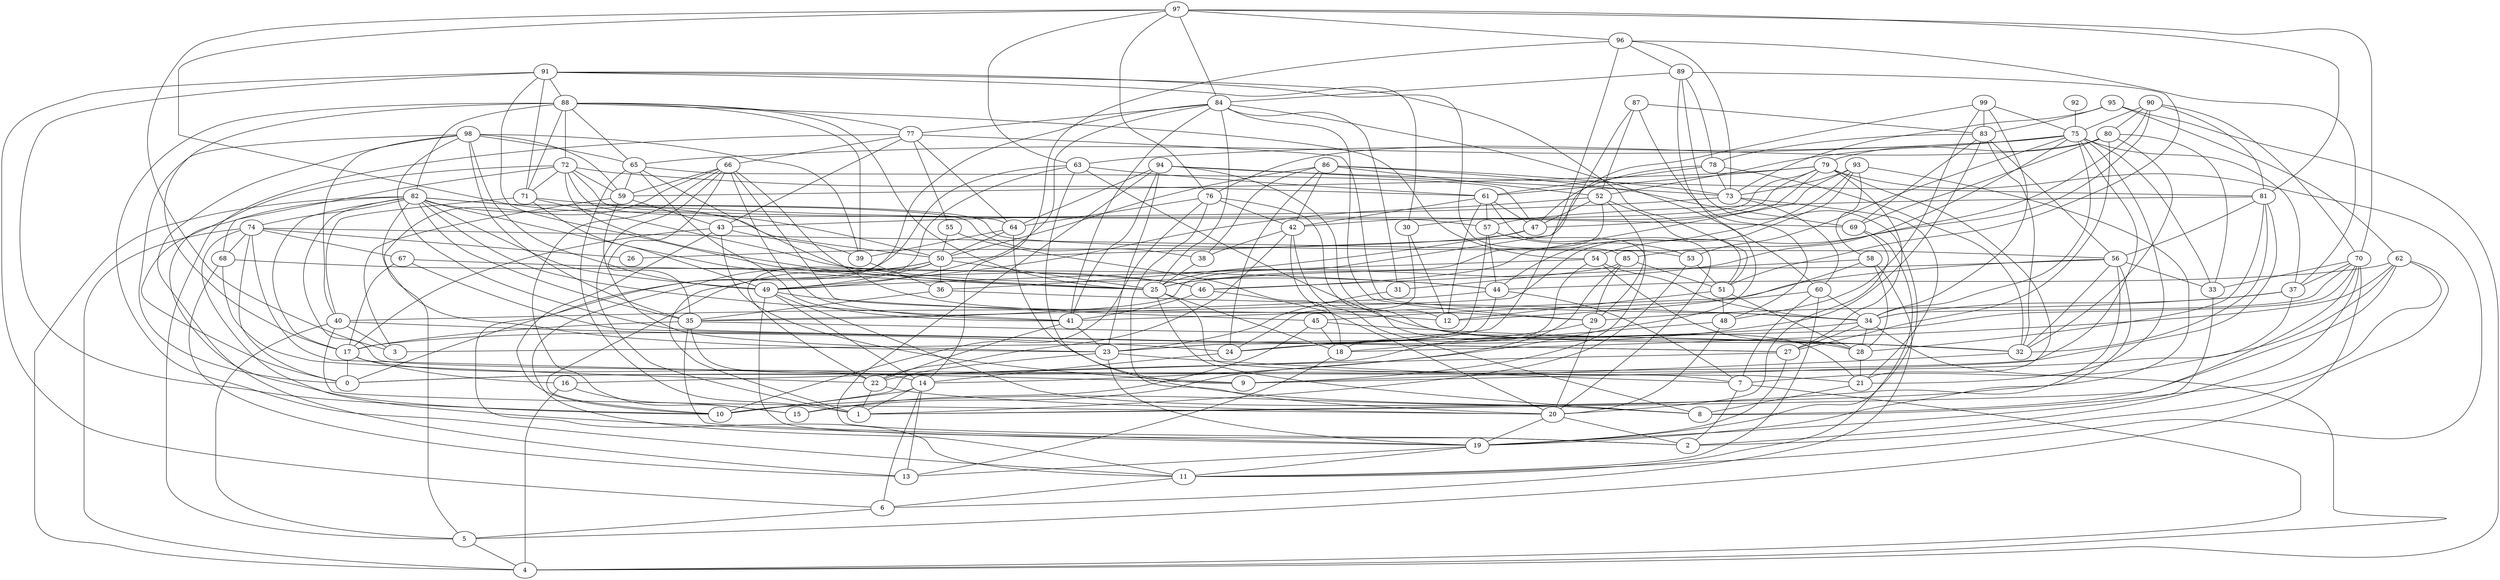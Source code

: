 graph Gnp_Gilbert_n100_p07 {
0;
1;
2;
3;
4;
5;
6;
7;
8;
9;
10;
11;
12;
13;
14;
15;
16;
17;
18;
19;
20;
21;
22;
23;
24;
25;
26;
27;
28;
29;
30;
31;
32;
33;
34;
35;
36;
37;
38;
39;
40;
41;
42;
43;
44;
45;
46;
47;
48;
49;
50;
51;
52;
53;
54;
55;
56;
57;
58;
59;
60;
61;
62;
63;
64;
65;
66;
67;
68;
69;
70;
71;
72;
73;
74;
75;
76;
77;
78;
79;
80;
81;
82;
83;
84;
85;
86;
87;
88;
89;
90;
91;
92;
93;
94;
95;
96;
97;
98;
99;
5 -- 4;
6 -- 5;
7 -- 2;
7 -- 4;
11 -- 6;
14 -- 1;
14 -- 6;
14 -- 10;
14 -- 13;
16 -- 4;
16 -- 15;
17 -- 0;
17 -- 14;
17 -- 16;
18 -- 13;
19 -- 11;
19 -- 13;
20 -- 2;
20 -- 19;
21 -- 8;
22 -- 1;
22 -- 20;
23 -- 7;
23 -- 10;
23 -- 19;
24 -- 14;
25 -- 7;
25 -- 8;
25 -- 18;
27 -- 19;
27 -- 22;
28 -- 21;
29 -- 16;
29 -- 20;
30 -- 12;
30 -- 24;
31 -- 23;
32 -- 9;
33 -- 19;
34 -- 4;
34 -- 24;
34 -- 27;
34 -- 28;
35 -- 17;
35 -- 19;
35 -- 22;
35 -- 32;
36 -- 34;
36 -- 35;
37 -- 0;
37 -- 29;
37 -- 34;
38 -- 25;
39 -- 36;
40 -- 3;
40 -- 5;
40 -- 20;
40 -- 24;
41 -- 22;
41 -- 23;
42 -- 8;
42 -- 21;
42 -- 22;
42 -- 38;
43 -- 9;
43 -- 10;
43 -- 17;
43 -- 39;
44 -- 7;
44 -- 23;
44 -- 40;
45 -- 15;
45 -- 18;
45 -- 32;
46 -- 20;
46 -- 41;
47 -- 26;
47 -- 36;
48 -- 18;
48 -- 20;
49 -- 2;
49 -- 8;
49 -- 14;
49 -- 45;
50 -- 10;
50 -- 11;
50 -- 22;
50 -- 25;
50 -- 36;
50 -- 49;
51 -- 12;
51 -- 28;
51 -- 48;
52 -- 29;
52 -- 35;
52 -- 47;
52 -- 49;
52 -- 51;
53 -- 1;
53 -- 51;
54 -- 18;
54 -- 28;
54 -- 34;
54 -- 49;
55 -- 18;
55 -- 50;
56 -- 10;
56 -- 19;
56 -- 25;
56 -- 32;
56 -- 33;
56 -- 41;
57 -- 9;
57 -- 23;
57 -- 44;
57 -- 53;
58 -- 6;
58 -- 12;
58 -- 28;
58 -- 46;
59 -- 3;
59 -- 23;
59 -- 43;
60 -- 7;
60 -- 11;
60 -- 34;
60 -- 45;
61 -- 12;
61 -- 20;
61 -- 42;
61 -- 47;
61 -- 57;
62 -- 1;
62 -- 2;
62 -- 7;
62 -- 8;
62 -- 18;
62 -- 44;
63 -- 1;
63 -- 8;
63 -- 11;
63 -- 32;
63 -- 61;
64 -- 9;
64 -- 39;
64 -- 50;
65 -- 1;
65 -- 25;
65 -- 41;
65 -- 47;
65 -- 59;
66 -- 1;
66 -- 5;
66 -- 12;
66 -- 15;
66 -- 29;
66 -- 35;
66 -- 41;
66 -- 59;
67 -- 17;
67 -- 27;
67 -- 44;
68 -- 13;
68 -- 22;
68 -- 46;
69 -- 11;
69 -- 20;
70 -- 2;
70 -- 3;
70 -- 5;
70 -- 8;
70 -- 33;
70 -- 34;
70 -- 37;
71 -- 40;
71 -- 44;
71 -- 49;
71 -- 69;
72 -- 0;
72 -- 25;
72 -- 57;
72 -- 59;
72 -- 61;
72 -- 64;
72 -- 68;
72 -- 71;
73 -- 21;
73 -- 43;
73 -- 60;
74 -- 0;
74 -- 4;
74 -- 9;
74 -- 19;
74 -- 26;
74 -- 53;
74 -- 67;
74 -- 68;
75 -- 9;
75 -- 21;
75 -- 25;
75 -- 33;
75 -- 34;
75 -- 37;
75 -- 52;
75 -- 53;
75 -- 63;
75 -- 65;
76 -- 10;
76 -- 20;
76 -- 28;
76 -- 42;
76 -- 64;
77 -- 5;
77 -- 34;
77 -- 43;
77 -- 55;
77 -- 64;
77 -- 66;
78 -- 32;
78 -- 47;
78 -- 61;
78 -- 73;
79 -- 11;
79 -- 21;
79 -- 27;
79 -- 30;
79 -- 42;
79 -- 47;
79 -- 59;
79 -- 61;
80 -- 27;
80 -- 32;
80 -- 33;
80 -- 69;
80 -- 76;
80 -- 79;
81 -- 0;
81 -- 28;
81 -- 32;
81 -- 56;
81 -- 57;
82 -- 4;
82 -- 10;
82 -- 17;
82 -- 21;
82 -- 23;
82 -- 25;
82 -- 35;
82 -- 38;
82 -- 41;
82 -- 49;
82 -- 50;
82 -- 56;
82 -- 74;
83 -- 17;
83 -- 32;
83 -- 56;
83 -- 69;
83 -- 78;
84 -- 0;
84 -- 25;
84 -- 29;
84 -- 31;
84 -- 41;
84 -- 49;
84 -- 60;
84 -- 77;
85 -- 15;
85 -- 29;
85 -- 31;
85 -- 51;
86 -- 24;
86 -- 38;
86 -- 42;
86 -- 50;
86 -- 52;
86 -- 69;
86 -- 73;
87 -- 25;
87 -- 48;
87 -- 52;
87 -- 83;
88 -- 11;
88 -- 17;
88 -- 25;
88 -- 39;
88 -- 54;
88 -- 65;
88 -- 71;
88 -- 72;
88 -- 77;
88 -- 82;
89 -- 14;
89 -- 19;
89 -- 51;
89 -- 78;
89 -- 84;
90 -- 54;
90 -- 70;
90 -- 75;
90 -- 80;
90 -- 81;
90 -- 85;
91 -- 6;
91 -- 10;
91 -- 30;
91 -- 46;
91 -- 51;
91 -- 71;
91 -- 85;
91 -- 88;
92 -- 75;
93 -- 1;
93 -- 35;
93 -- 44;
93 -- 46;
93 -- 58;
93 -- 73;
94 -- 2;
94 -- 12;
94 -- 23;
94 -- 41;
94 -- 64;
94 -- 73;
94 -- 81;
95 -- 4;
95 -- 62;
95 -- 73;
95 -- 83;
96 -- 14;
96 -- 24;
96 -- 37;
96 -- 73;
96 -- 89;
97 -- 3;
97 -- 50;
97 -- 63;
97 -- 70;
97 -- 76;
97 -- 81;
97 -- 84;
97 -- 96;
98 -- 0;
98 -- 13;
98 -- 27;
98 -- 35;
98 -- 39;
98 -- 40;
98 -- 49;
98 -- 59;
98 -- 65;
99 -- 34;
99 -- 48;
99 -- 50;
99 -- 75;
99 -- 83;
}